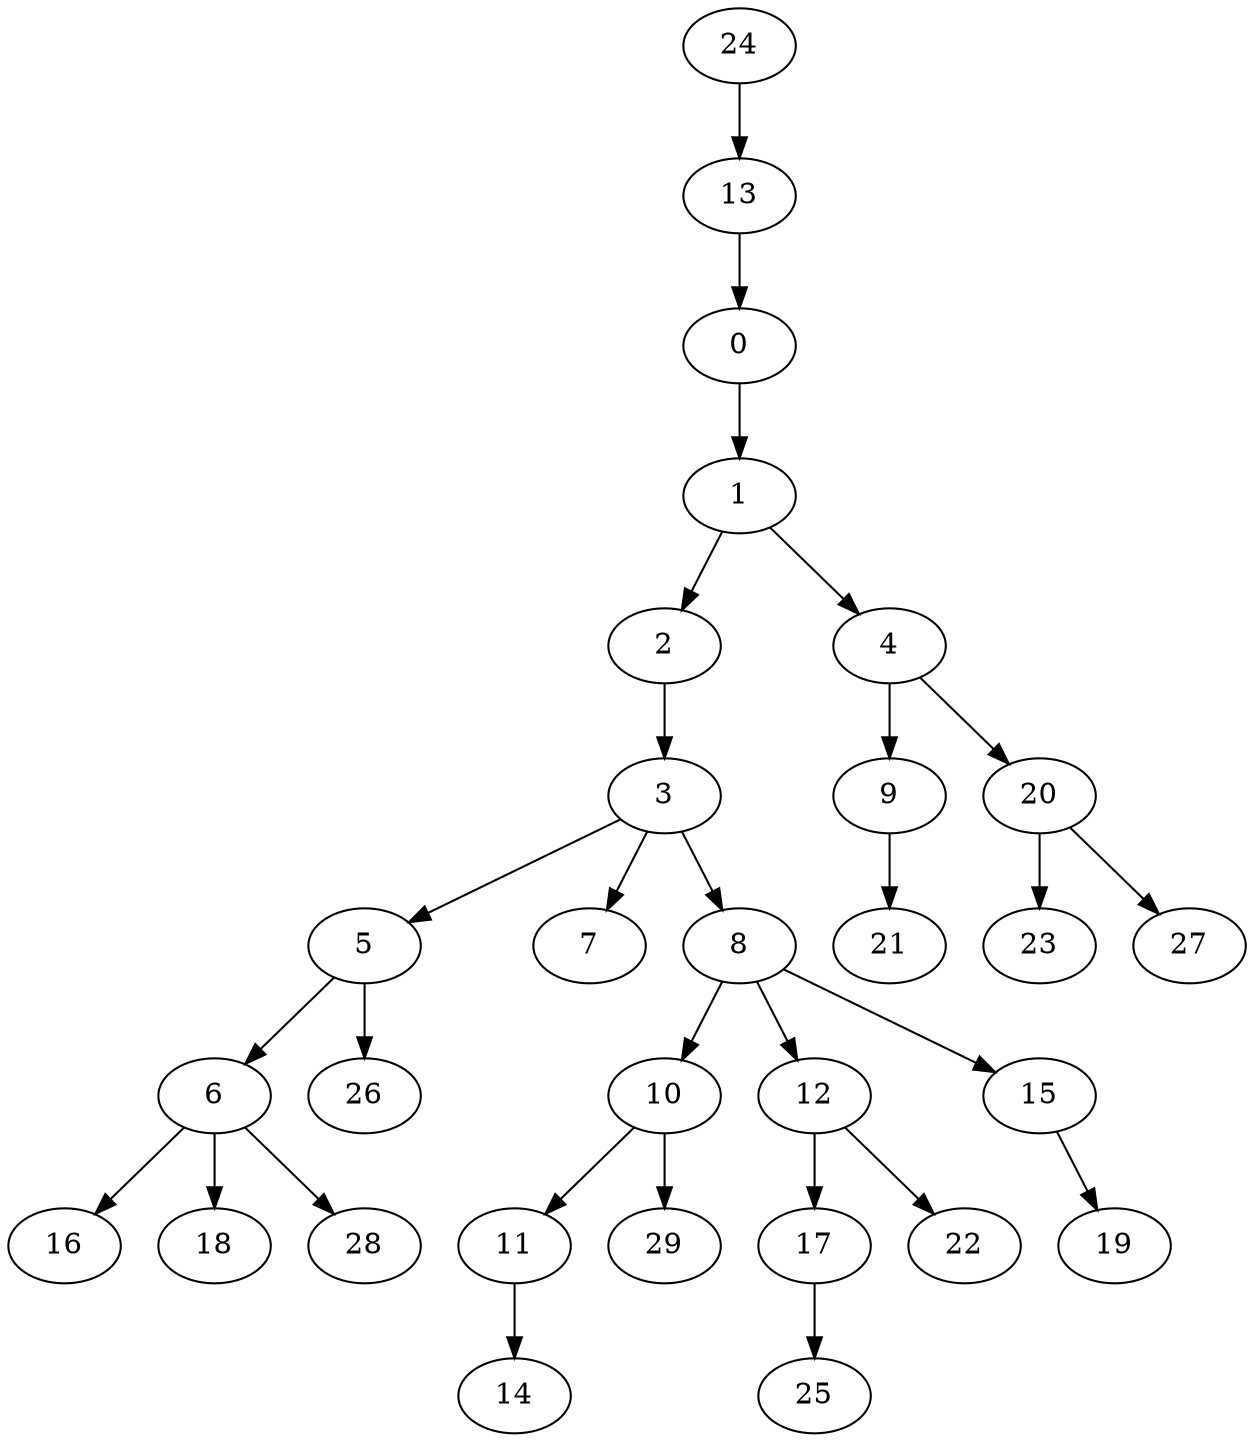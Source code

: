 digraph {
	0 [label = 0]
	1 [label = 1]
	2 [label = 2]
	3 [label = 3]
	4 [label = 4]
	5 [label = 5]
	6 [label = 6]
	7 [label = 7]
	8 [label = 8]
	9 [label = 9]
	10 [label = 10]
	11 [label = 11]
	12 [label = 12]
	13 [label = 13]
	14 [label = 14]
	15 [label = 15]
	16 [label = 16]
	17 [label = 17]
	18 [label = 18]
	19 [label = 19]
	20 [label = 20]
	21 [label = 21]
	22 [label = 22]
	23 [label = 23]
	24 [label = 24]
	25 [label = 25]
	26 [label = 26]
	27 [label = 27]
	28 [label = 28]
	29 [label = 29]
	6->16;
	6->18;
	6->28;
	5->6;
	5->26;
	3->5;
	3->7;
	3->8;
	11->14;
	10->11;
	10->29;
	8->10;
	8->12;
	8->15;
	17->25;
	12->17;
	12->22;
	15->19;
	2->3;
	1->2;
	1->4;
	9->21;
	4->9;
	4->20;
	20->23;
	20->27;
	0->1;
	13->0;
	24->13;
}